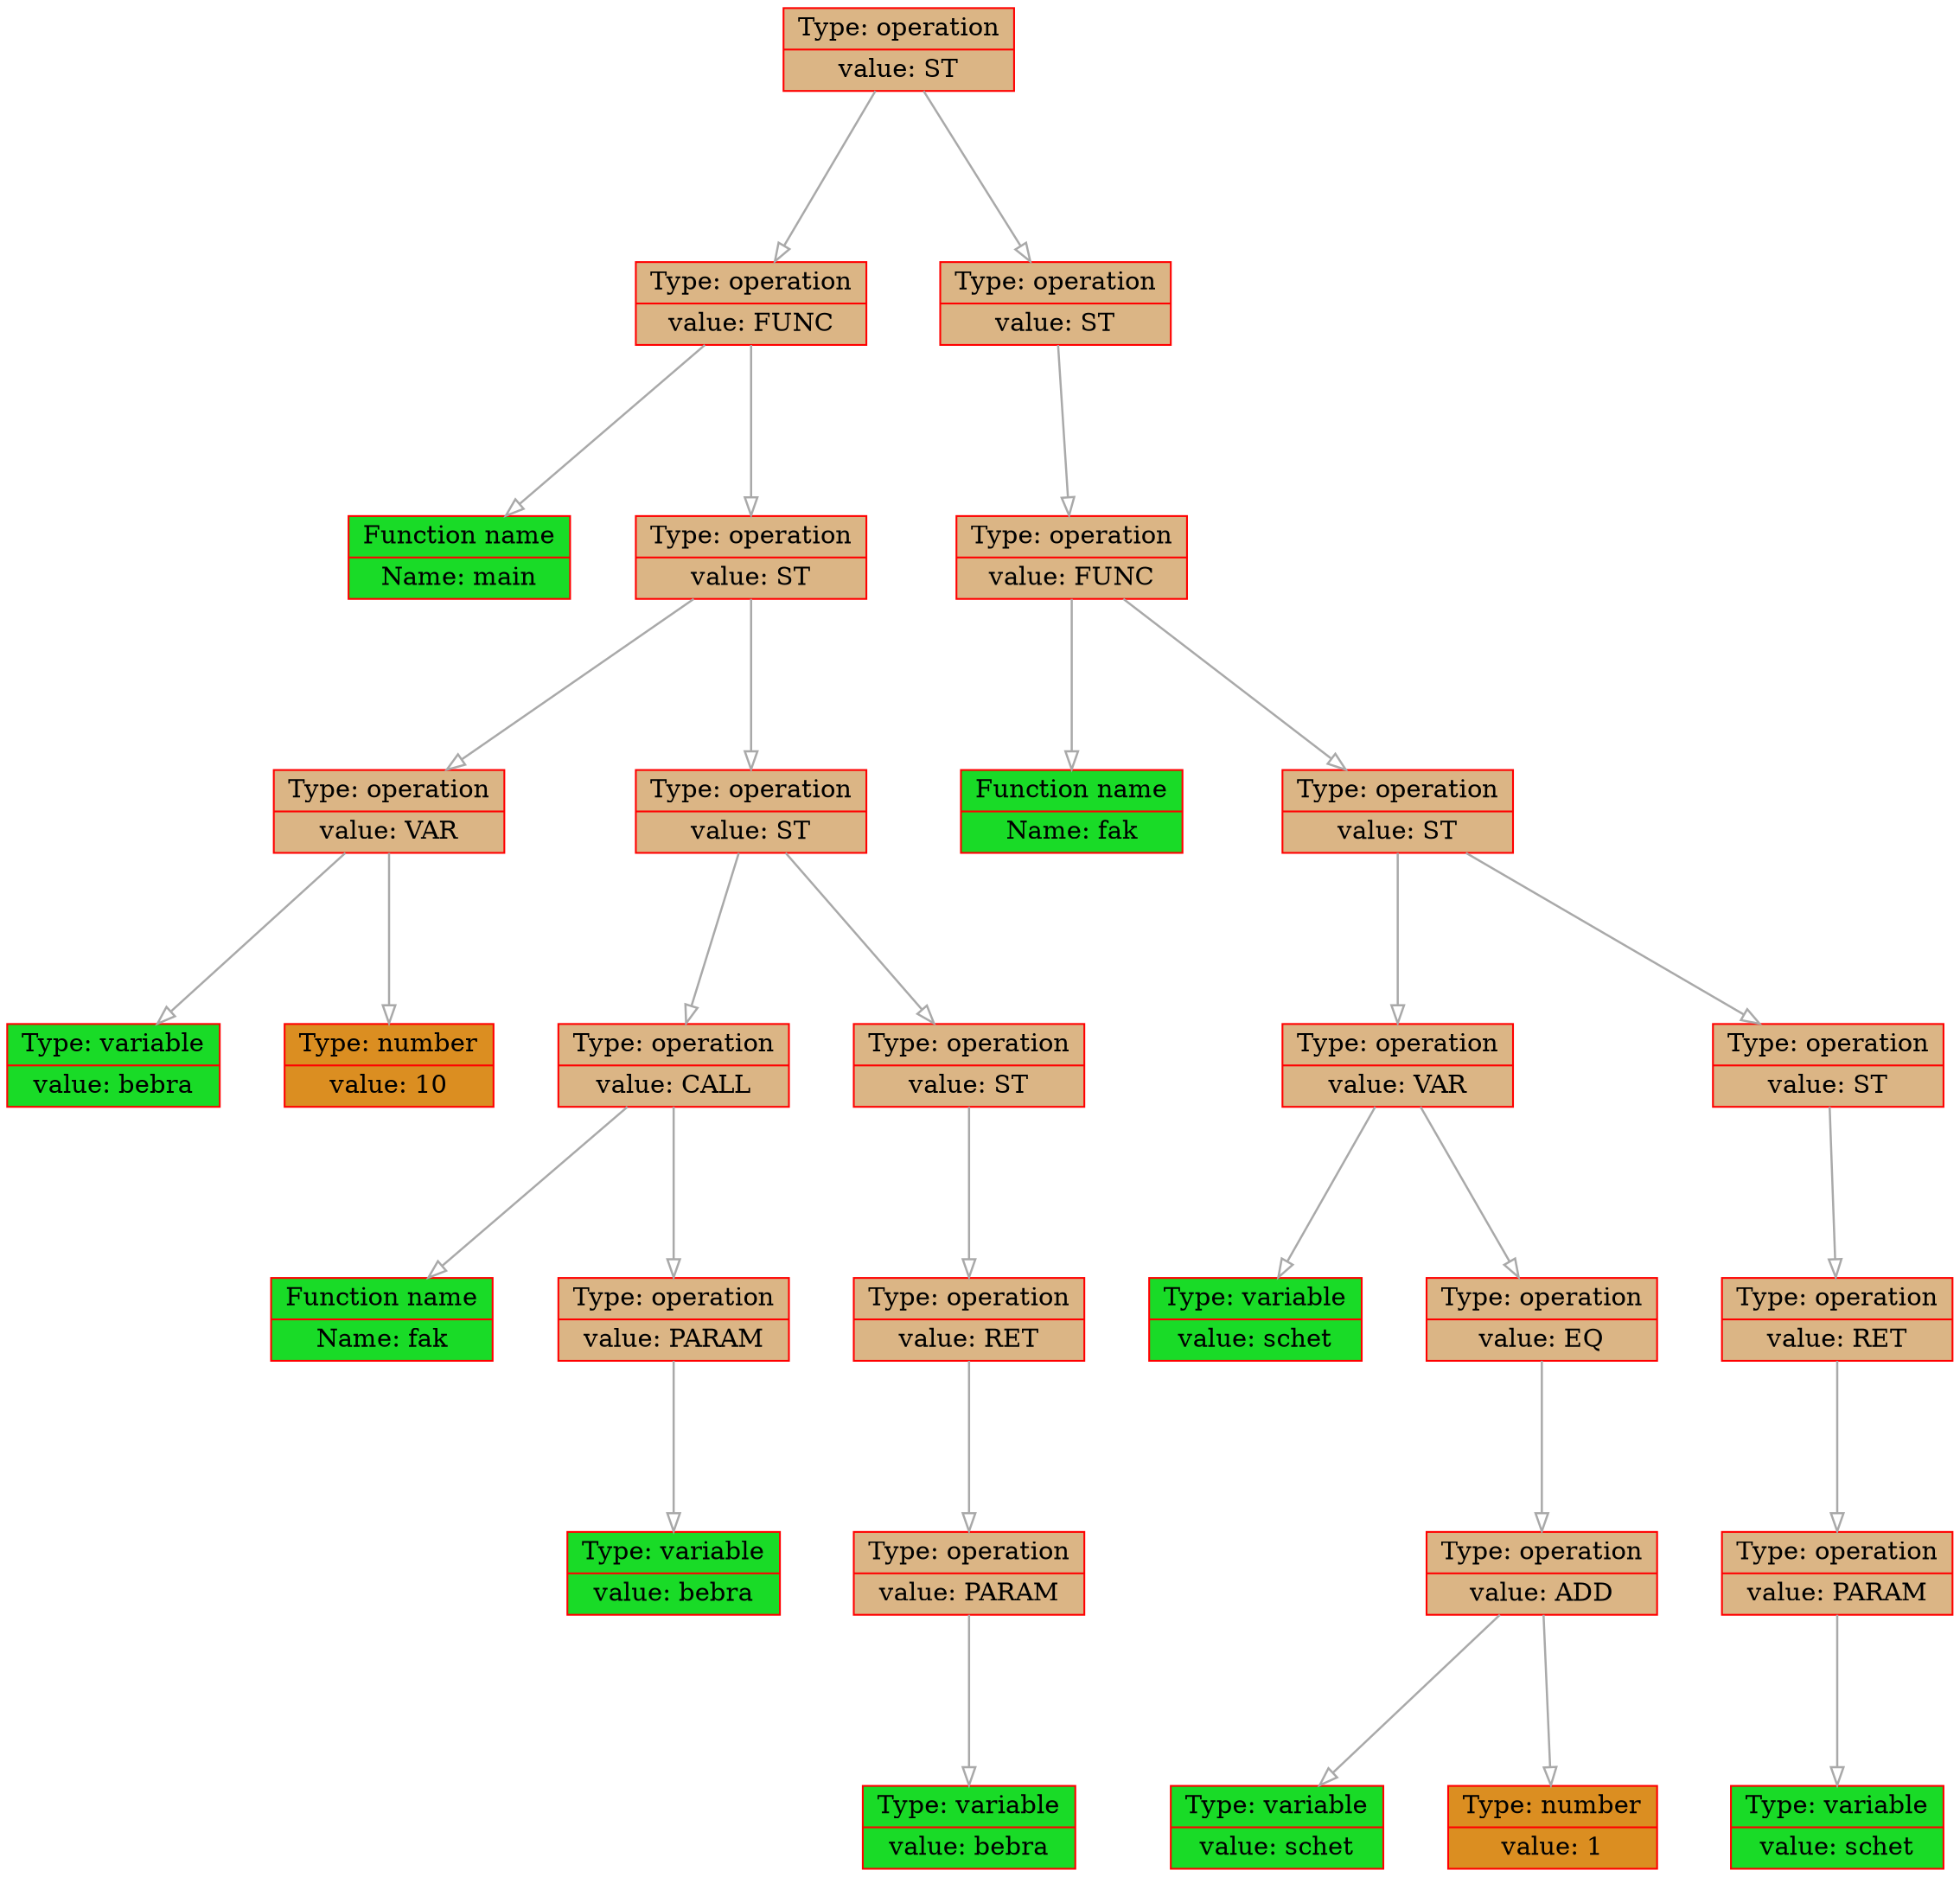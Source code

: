 
    digraph g {
        dpi      = 200;
        fontname = "Comic Sans MS";
        fontsize = 20;
        rankdir   =  TB;
        edge [color = darkgrey, arrowhead = onormal, arrowsize = 1, penwidth = 1.2]
        graph[fillcolor = lightgreen, ranksep = 1.3, nodesep = 0.5,
        style = "rounded, filled",color = green, penwidth = 2]

    Node000001737903ccc0[shape=record, width=0.2, style="filled", color="red", fillcolor="#DBB585",label=" {Type: operation | value: ST}"] 
 
Node000001737903cdb0[shape=record, width=0.2, style="filled", color="red", fillcolor="#DBB585",label=" {Type: operation | value: FUNC}"] 
 
Node0000017379031cc0[shape=record, width=0.2, style="filled", color="red", fillcolor="#19DB27",label=" {Function name | Name: main}"] 
 
Node000001737903ca00[shape=record, width=0.2, style="filled", color="red", fillcolor="#DBB585",label=" {Type: operation | value: ST}"] 
 
Node0000017379031d50[shape=record, width=0.2, style="filled", color="red", fillcolor="#DBB585",label=" {Type: operation | value: VAR}"] 
 
Node0000017379031cf0[shape=record, width=0.2, style="filled", color="red", fillcolor="#19DB27",label=" {Type: variable | value: bebra}"] 
 
Node0000017379031d20[shape=record, width=0.2, style="filled", color="red", fillcolor="#DB8E21",label=" {Type: number | value: 10}"] 
 
Node000001737903c9d0[shape=record, width=0.2, style="filled", color="red", fillcolor="#DBB585",label=" {Type: operation | value: ST}"] 
 
Node000001737903c8e0[shape=record, width=0.2, style="filled", color="red", fillcolor="#DBB585",label=" {Type: operation | value: CALL}"] 
 
Node0000017379031d80[shape=record, width=0.2, style="filled", color="red", fillcolor="#19DB27",label=" {Function name | Name: fak}"] 
 
Node000001737903c8b0[shape=record, width=0.2, style="filled", color="red", fillcolor="#DBB585",label=" {Type: operation | value: PARAM}"] 
 
Node0000017379031db0[shape=record, width=0.2, style="filled", color="red", fillcolor="#19DB27",label=" {Type: variable | value: bebra}"] 
 
Node000001737903c9a0[shape=record, width=0.2, style="filled", color="red", fillcolor="#DBB585",label=" {Type: operation | value: ST}"] 
 
Node000001737903c970[shape=record, width=0.2, style="filled", color="red", fillcolor="#DBB585",label=" {Type: operation | value: RET}"] 
 
Node000001737903c940[shape=record, width=0.2, style="filled", color="red", fillcolor="#DBB585",label=" {Type: operation | value: PARAM}"] 
 
Node000001737903c910[shape=record, width=0.2, style="filled", color="red", fillcolor="#19DB27",label=" {Type: variable | value: bebra}"] 
 
Node000001737903cc90[shape=record, width=0.2, style="filled", color="red", fillcolor="#DBB585",label=" {Type: operation | value: ST}"] 
 
Node000001737903cd80[shape=record, width=0.2, style="filled", color="red", fillcolor="#DBB585",label=" {Type: operation | value: FUNC}"] 
 
Node000001737903cd20[shape=record, width=0.2, style="filled", color="red", fillcolor="#19DB27",label=" {Function name | Name: fak}"] 
 
Node000001737903cde0[shape=record, width=0.2, style="filled", color="red", fillcolor="#DBB585",label=" {Type: operation | value: ST}"] 
 
Node000001737903cb40[shape=record, width=0.2, style="filled", color="red", fillcolor="#DBB585",label=" {Type: operation | value: VAR}"] 
 
Node000001737903ccf0[shape=record, width=0.2, style="filled", color="red", fillcolor="#19DB27",label=" {Type: variable | value: schet}"] 
 
Node000001737903cb10[shape=record, width=0.2, style="filled", color="red", fillcolor="#DBB585",label=" {Type: operation | value: EQ}"] 
 
Node000001737903cc30[shape=record, width=0.2, style="filled", color="red", fillcolor="#DBB585",label=" {Type: operation | value: ADD}"] 
 
Node000001737903cb70[shape=record, width=0.2, style="filled", color="red", fillcolor="#19DB27",label=" {Type: variable | value: schet}"] 
 
Node000001737903cab0[shape=record, width=0.2, style="filled", color="red", fillcolor="#DB8E21",label=" {Type: number | value: 1}"] 
 
Node000001737903cc00[shape=record, width=0.2, style="filled", color="red", fillcolor="#DBB585",label=" {Type: operation | value: ST}"] 
 
Node000001737903cbd0[shape=record, width=0.2, style="filled", color="red", fillcolor="#DBB585",label=" {Type: operation | value: RET}"] 
 
Node000001737903cc60[shape=record, width=0.2, style="filled", color="red", fillcolor="#DBB585",label=" {Type: operation | value: PARAM}"] 
 
Node000001737903cba0[shape=record, width=0.2, style="filled", color="red", fillcolor="#19DB27",label=" {Type: variable | value: schet}"] 
 
Node000001737903ccc0->Node000001737903cdb0
Node000001737903cdb0->Node0000017379031cc0
Node000001737903cdb0->Node000001737903ca00
Node000001737903ca00->Node0000017379031d50
Node0000017379031d50->Node0000017379031cf0
Node0000017379031d50->Node0000017379031d20
Node000001737903ca00->Node000001737903c9d0
Node000001737903c9d0->Node000001737903c8e0
Node000001737903c8e0->Node0000017379031d80
Node000001737903c8e0->Node000001737903c8b0
Node000001737903c8b0->Node0000017379031db0
Node000001737903c9d0->Node000001737903c9a0
Node000001737903c9a0->Node000001737903c970
Node000001737903c970->Node000001737903c940
Node000001737903c940->Node000001737903c910
Node000001737903ccc0->Node000001737903cc90
Node000001737903cc90->Node000001737903cd80
Node000001737903cd80->Node000001737903cd20
Node000001737903cd80->Node000001737903cde0
Node000001737903cde0->Node000001737903cb40
Node000001737903cb40->Node000001737903ccf0
Node000001737903cb40->Node000001737903cb10
Node000001737903cb10->Node000001737903cc30
Node000001737903cc30->Node000001737903cb70
Node000001737903cc30->Node000001737903cab0
Node000001737903cde0->Node000001737903cc00
Node000001737903cc00->Node000001737903cbd0
Node000001737903cbd0->Node000001737903cc60
Node000001737903cc60->Node000001737903cba0
}
